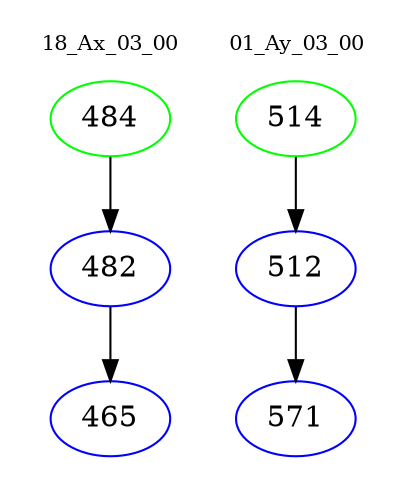 digraph{
subgraph cluster_0 {
color = white
label = "18_Ax_03_00";
fontsize=10;
T0_484 [label="484", color="green"]
T0_484 -> T0_482 [color="black"]
T0_482 [label="482", color="blue"]
T0_482 -> T0_465 [color="black"]
T0_465 [label="465", color="blue"]
}
subgraph cluster_1 {
color = white
label = "01_Ay_03_00";
fontsize=10;
T1_514 [label="514", color="green"]
T1_514 -> T1_512 [color="black"]
T1_512 [label="512", color="blue"]
T1_512 -> T1_571 [color="black"]
T1_571 [label="571", color="blue"]
}
}
